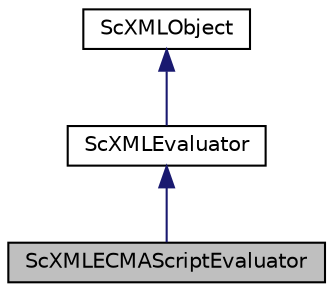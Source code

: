 digraph "ScXMLECMAScriptEvaluator"
{
 // LATEX_PDF_SIZE
  edge [fontname="Helvetica",fontsize="10",labelfontname="Helvetica",labelfontsize="10"];
  node [fontname="Helvetica",fontsize="10",shape=record];
  Node1 [label="ScXMLECMAScriptEvaluator",height=0.2,width=0.4,color="black", fillcolor="grey75", style="filled", fontcolor="black",tooltip="evaluator for the ECMAScript profile."];
  Node2 -> Node1 [dir="back",color="midnightblue",fontsize="10",style="solid",fontname="Helvetica"];
  Node2 [label="ScXMLEvaluator",height=0.2,width=0.4,color="black", fillcolor="white", style="filled",URL="$classScXMLEvaluator.html",tooltip="defines an interface for profile-dependent evaluators."];
  Node3 -> Node2 [dir="back",color="midnightblue",fontsize="10",style="solid",fontname="Helvetica"];
  Node3 [label="ScXMLObject",height=0.2,width=0.4,color="black", fillcolor="white", style="filled",URL="$classScXMLObject.html",tooltip="Base class for all SCXML objects."];
}
